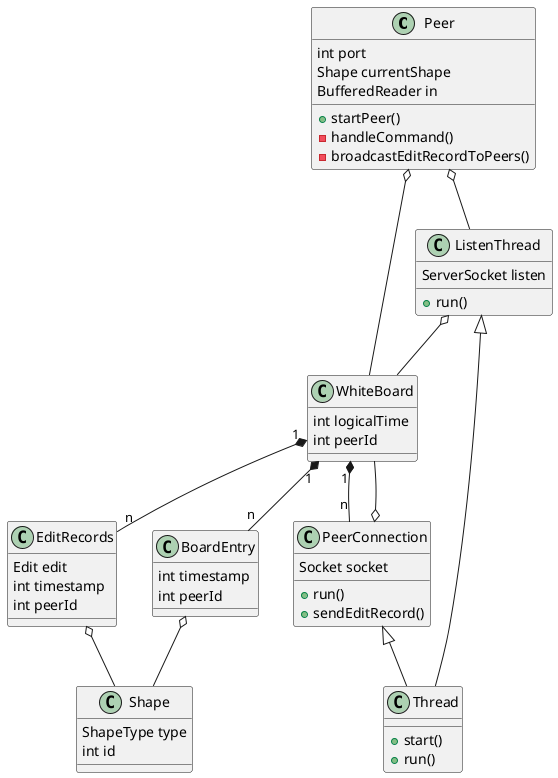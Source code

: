 @startuml Peer
class Peer

Peer o-- WhiteBoard
Peer o-- ListenThread
Peer : int port
Peer : Shape currentShape
Peer : BufferedReader in
Peer : +startPeer()
Peer : -handleCommand()
Peer : -broadcastEditRecordToPeers()

ListenThread <|-- Thread
ListenThread o-- WhiteBoard
ListenThread : ServerSocket listen
ListenThread : +run()

WhiteBoard "1" *-- "n" EditRecords
WhiteBoard "1" *-- "n" BoardEntry
WhiteBoard "1" *-- "n" PeerConnection

WhiteBoard : int logicalTime
WhiteBoard : int peerId

PeerConnection <|-- Thread
PeerConnection o-- WhiteBoard
PeerConnection : Socket socket
PeerConnection : +run()
PeerConnection : +sendEditRecord()

BoardEntry o-- Shape
BoardEntry : int timestamp
BoardEntry : int peerId

EditRecords : Edit edit
EditRecords o-- Shape 
EditRecords : int timestamp
EditRecords : int peerId

Shape : ShapeType type
Shape : int id

Thread : +start()
Thread : +run()
@enduml